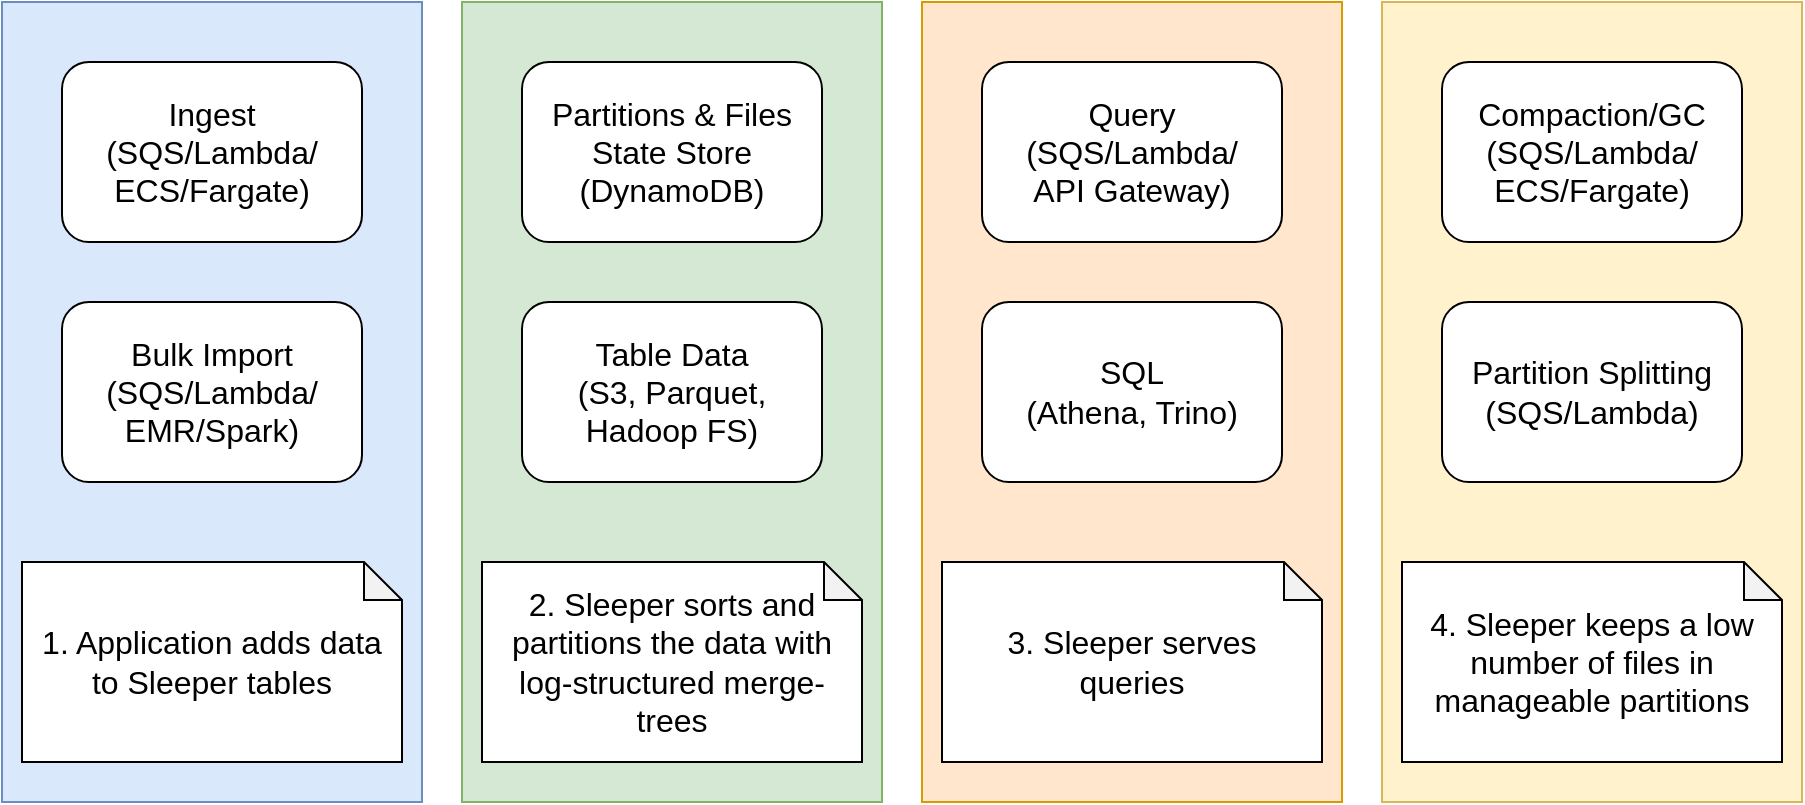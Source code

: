 <mxfile version="21.2.8" type="device">
  <diagram name="Page-1" id="adKYDT99F6B7E5xMw55L">
    <mxGraphModel dx="1514" dy="1563" grid="1" gridSize="10" guides="1" tooltips="1" connect="1" arrows="1" fold="1" page="0" pageScale="1" pageWidth="827" pageHeight="1169" math="0" shadow="0">
      <root>
        <mxCell id="0" />
        <mxCell id="1" parent="0" />
        <mxCell id="Rk-sRMgESW7lityPaCxd-5" value="" style="rounded=0;whiteSpace=wrap;html=1;fontSize=16;fillColor=#fff2cc;strokeColor=#d6b656;" parent="1" vertex="1">
          <mxGeometry x="520" y="-240" width="210" height="400" as="geometry" />
        </mxCell>
        <mxCell id="Rk-sRMgESW7lityPaCxd-4" value="" style="rounded=0;whiteSpace=wrap;html=1;fontSize=16;fillColor=#ffe6cc;strokeColor=#d79b00;" parent="1" vertex="1">
          <mxGeometry x="290" y="-240" width="210" height="400" as="geometry" />
        </mxCell>
        <mxCell id="Rk-sRMgESW7lityPaCxd-3" value="" style="rounded=0;whiteSpace=wrap;html=1;fontSize=16;fillColor=#d5e8d4;strokeColor=#82b366;" parent="1" vertex="1">
          <mxGeometry x="60" y="-240" width="210" height="400" as="geometry" />
        </mxCell>
        <mxCell id="Rk-sRMgESW7lityPaCxd-2" value="" style="rounded=0;whiteSpace=wrap;html=1;fontSize=16;fillColor=#dae8fc;strokeColor=#6c8ebf;" parent="1" vertex="1">
          <mxGeometry x="-170" y="-240" width="210" height="400" as="geometry" />
        </mxCell>
        <mxCell id="mWQFwd1Rc4pRQvDEe7nl-6" value="Ingest (SQS/Lambda/&lt;br&gt;ECS/Fargate)" style="rounded=1;whiteSpace=wrap;html=1;fontSize=16;" parent="1" vertex="1">
          <mxGeometry x="-140" y="-210" width="150" height="90" as="geometry" />
        </mxCell>
        <mxCell id="mWQFwd1Rc4pRQvDEe7nl-7" value="Bulk Import&lt;br&gt;(SQS/Lambda/&lt;br&gt;EMR/Spark)" style="rounded=1;whiteSpace=wrap;html=1;fontSize=16;" parent="1" vertex="1">
          <mxGeometry x="-140" y="-90" width="150" height="90" as="geometry" />
        </mxCell>
        <mxCell id="mWQFwd1Rc4pRQvDEe7nl-8" value="Table Data&lt;br&gt;(S3, Parquet, Hadoop FS)" style="rounded=1;whiteSpace=wrap;html=1;fontSize=16;" parent="1" vertex="1">
          <mxGeometry x="90" y="-90" width="150" height="90" as="geometry" />
        </mxCell>
        <mxCell id="mWQFwd1Rc4pRQvDEe7nl-9" value="Partitions &amp;amp; Files&lt;br&gt;State Store&lt;br&gt;(DynamoDB)" style="rounded=1;whiteSpace=wrap;html=1;fontSize=16;" parent="1" vertex="1">
          <mxGeometry x="90" y="-210" width="150" height="90" as="geometry" />
        </mxCell>
        <mxCell id="mWQFwd1Rc4pRQvDEe7nl-10" value="Compaction/GC (SQS/Lambda/&lt;br&gt;ECS/Fargate)" style="rounded=1;whiteSpace=wrap;html=1;fontSize=16;" parent="1" vertex="1">
          <mxGeometry x="550" y="-210" width="150" height="90" as="geometry" />
        </mxCell>
        <mxCell id="mWQFwd1Rc4pRQvDEe7nl-11" value="Query (SQS/Lambda/&lt;br&gt;API Gateway)" style="rounded=1;whiteSpace=wrap;html=1;fontSize=16;" parent="1" vertex="1">
          <mxGeometry x="320" y="-210" width="150" height="90" as="geometry" />
        </mxCell>
        <mxCell id="mWQFwd1Rc4pRQvDEe7nl-12" value="1. Application adds data to Sleeper tables" style="shape=note;whiteSpace=wrap;html=1;backgroundOutline=1;darkOpacity=0.05;fontSize=16;size=19;spacingLeft=0;spacing=10;" parent="1" vertex="1">
          <mxGeometry x="-160" y="40" width="190" height="100" as="geometry" />
        </mxCell>
        <mxCell id="mWQFwd1Rc4pRQvDEe7nl-13" value="2. Sleeper sorts and partitions the data with log-structured merge-trees" style="shape=note;whiteSpace=wrap;html=1;backgroundOutline=1;darkOpacity=0.05;fontSize=16;size=19;spacing=10;" parent="1" vertex="1">
          <mxGeometry x="70" y="40" width="190" height="100" as="geometry" />
        </mxCell>
        <mxCell id="mWQFwd1Rc4pRQvDEe7nl-14" value="4. Sleeper keeps a low number of files in manageable partitions" style="shape=note;whiteSpace=wrap;html=1;backgroundOutline=1;darkOpacity=0.05;fontSize=16;size=19;spacing=10;" parent="1" vertex="1">
          <mxGeometry x="530" y="40" width="190" height="100" as="geometry" />
        </mxCell>
        <mxCell id="mWQFwd1Rc4pRQvDEe7nl-15" value="3. Sleeper serves queries" style="shape=note;whiteSpace=wrap;html=1;backgroundOutline=1;darkOpacity=0.05;fontSize=16;size=19;spacing=10;" parent="1" vertex="1">
          <mxGeometry x="300" y="40" width="190" height="100" as="geometry" />
        </mxCell>
        <mxCell id="mWQFwd1Rc4pRQvDEe7nl-16" value="Partition Splitting (SQS/Lambda)" style="rounded=1;whiteSpace=wrap;html=1;fontSize=16;" parent="1" vertex="1">
          <mxGeometry x="550" y="-90" width="150" height="90" as="geometry" />
        </mxCell>
        <mxCell id="mWQFwd1Rc4pRQvDEe7nl-18" value="SQL&lt;br&gt;(Athena, Trino)" style="rounded=1;whiteSpace=wrap;html=1;fontSize=16;" parent="1" vertex="1">
          <mxGeometry x="320" y="-90" width="150" height="90" as="geometry" />
        </mxCell>
      </root>
    </mxGraphModel>
  </diagram>
</mxfile>
